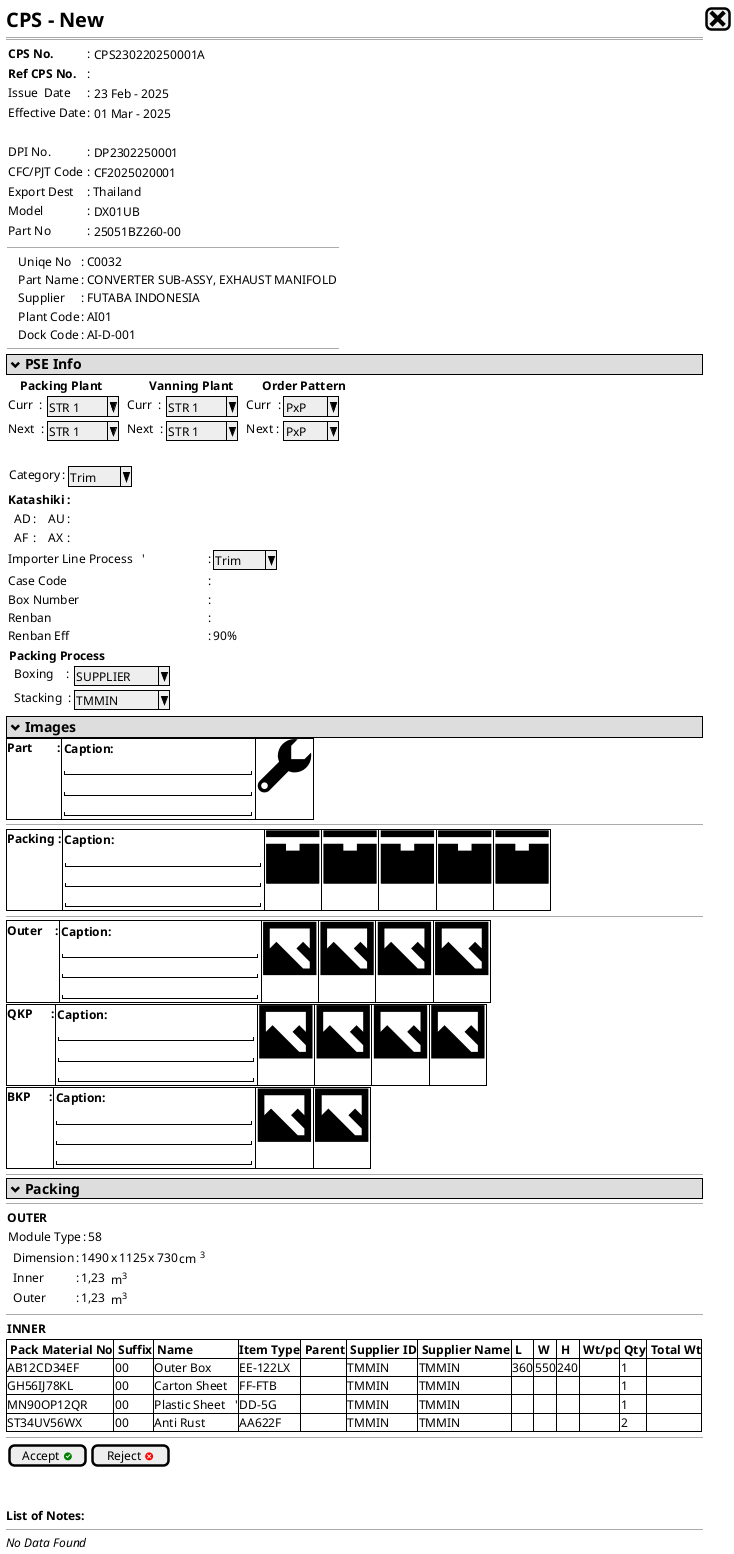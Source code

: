 ' Section Head, Dept Head Approval
@startuml
@startsalt
{
  <b><size:20>CPS - New |[<size:25><&x>]|*
  ==
  {
    {
      <b>CPS No.      |: {| CPS230220250001A  |}
      <b>Ref CPS No.  |: {|                   |}*
      Issue  Date     |: {|  23 Feb - 2025    |}
      Effective Date  |: {|  01 Mar - 2025    |}
      .
      DPI No.        |: {| DP2302250001       |}*
      CFC/PJT Code   |: {| CF2025020001       |}
      Export Dest    |: |  Thailand           |*
      Model          |: {| DX01UB             |}
      Part No        |: {| 25051BZ260-00      |}
    }
    --
    {
      .|.|Uniqe No    |: |C0032|*
      .|.|Part Name   |: |CONVERTER SUB-ASSY, EXHAUST MANIFOLD   |*
      .|.|Supplier    |: |FUTABA INDONESIA|*
      .|.|Plant Code  |: | AI01           |*
      .|.|Dock Code   |: | AI-D-001       |*
    }
    --
  }
  ' {*
  '   <b><size:14> <&chevron-bottom> Logistic Information
  ' }
  ' {
  '    .|.|Supplier Plant Code      |: | "  "|[<&magnifying-glass>]|*
  '    .|.|TMMIN Dest Dock Code     |: | " "|[<&magnifying-glass>]|*
  '    .|.|Process Type             |: {|(X)N|.  '|()W|.  '|()X|.  '|()Y|.|}*
  '    .|.|Packing Indicator        |: {| (X)Domestic (0) .'|()Regular (1)  '| ()Service (2)  '| ()SPO (3)  |}*
  '    .|.|Address Rack             |: |"     "|*
  '    .|.|Packing Process          |: {| (X)PxP|.|()Set|.|()Lot|.|}*
  '    .|.|Qty/Kanban               |: |"     "|*
  ' }
    {*
      <b><size:14> <&chevron-bottom> PSE Info
    }
    'pse inputed fields
    { 
      {
        |<b>    Packing Plant |*        |  .      | <b>       Vanning Plant |*             |. | <b>     Order Pattern  |*
        |Curr  :          |{ ^ STR 1 ^ }|  .      |Curr  :           |{ ^ STR 1 ^ }      |. |Curr  :            |{ ^ PxP ^ }|*
        |Next  :          |{ ^ STR 1 ^ }|  .      |Next  :           |{ ^ STR 1 ^ }      |. | Next :            |{ ^ PxP ^ }|*      
      }
      .
      {
        {Category       |:| { ^ Trim ^ }|}*
        <b>Katashiki :
        {
          .|AD  |:|. |. |AU  |:| .|* 
          .|AF  |:|. |. |AX  |:| .|*
        }
      }
      {
        Importer Line Process   '|:| ^ Trim ^ |*
        Case Code                |:||*
        Box Number               |:||*
        Renban                   |:||*
        Renban Eff               |:|90% |*
        {
          |<b>Packing Process |*        |* 
          . |Boxing    :          |{ ^ SUPPLIER ^ }|*  
          . |Stacking  :          |{ ^  TMMIN   ^ }|*  
        }
      }
    }
    'end pse input detail     --
    {*
      <b><size:14> <&chevron-bottom> Images
    }
    {#
      |<b>Part        :|{ 
        <b>Caption: 
        "                       "
        "                       "
        "                       "
      }|<size:80><&wrench>|*
    }
    --
    {#
      |<b>Packing : |{ 
        <b>Caption: 
        "                        "
        "                        "
        "                        "
      }|<size:80><&box>|<size:80><&box>|<size:80><&box>|<size:80><&box>|<size:80><&box>|*
    }
    --
    {#
      |<b>Outer    : |{ 
        <b>Caption: 
        "                        "
        "                        "
        "                        "
      }|<size:80><&image>|<size:80><&image>|<size:80><&image>|<size:80><&image>|*
    }
    {#
      |<b>QKP      : |{ 
        <b>Caption: 
        "                        "
        "                        "
        "                        "
      }|<size:80><&image>|<size:80><&image>|<size:80><&image>|<size:80><&image>|*
    }
    {#
      |<b>BKP      : |{ 
        <b>Caption: 
        "                        "
        "                        "
        "                        "
      }|<size:80><&image>||<size:80><&image>|*
    }
    --
  {*
    <b><size:14> <&chevron-bottom> Packing
  }
  --
  {
    '1490	1125	730
    <b>OUTER
    { Module Type     |: |  58    | }*  
    {
      .| Dimension     |: | 1490 | x | 1125 | x | 730 | cm <sup>3</sup> |*
      .| Inner         |: | 1,23 | m<sup>3</sup>                      |*
      .| Outer         |: | 1,23 | m<sup>3</sup>                      |*
    }
  }
  --
  {
    |<b>INNER   | *
  }
  {#
    |<b> Pack Material No     |<b> Suffix |<b> Name         |<b>Item Type |<b> Parent    |<b> Supplier ID |<b> Supplier Name |<b> L  |<b> W  |<b> H  |<b> Wt/pc |<b> Qty |<b> Total Wt |*
    | AB12CD34EF             | 00        | Outer Box        | EE-122LX    |             .| TMMIN          | TMMIN             |360    |550    |240    |         .| 1      |           . |*
    | GH56IJ78KL             | 00        | Carton Sheet     | FF-FTB      |             .| TMMIN          | TMMIN             |.      |.      |.      |         .| 1      |           . |*
    | MN90OP12QR             | 00        | Plastic Sheet   '| DD-5G       |             .| TMMIN          | TMMIN             |.      |.      |.      |         .| 1      |           . |*
    | ST34UV56WX             | 00        | Anti Rust        | AA622F      |             .| TMMIN          | TMMIN             |.      |.      |.      |         .| 2      |           . |*
  }
  --
  {[Accept <color:green><&circle-check>] | [Reject <color:red><&circle-x>]}
  ' Note :
  ' {SI
  '   "                                                        "
  '   .
  '   .
  '   .
  ' }

  ' {[Save <&media-record>] | [Submit <&data-transfer-upload>]}
  .
  .
  <b>List of Notes:
  --
  <i>No Data Found 
}
@endsalt
@enduml
